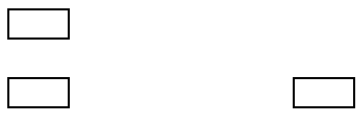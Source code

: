 // Memsim
digraph {
	graph [rankdir=RL ranksep=1.5]
	node [fontsize=8 height=0.2 margin="0.02 0.02" shape=record width=0.4]
	edge [arrowsize=0.4]
	subgraph right_ones {
		p1 [label=""]
		p3 [label=""]
		rank=sink
	}
	subgraph left_ones {
		p2 [label=""]
		rank=source
	}
}
